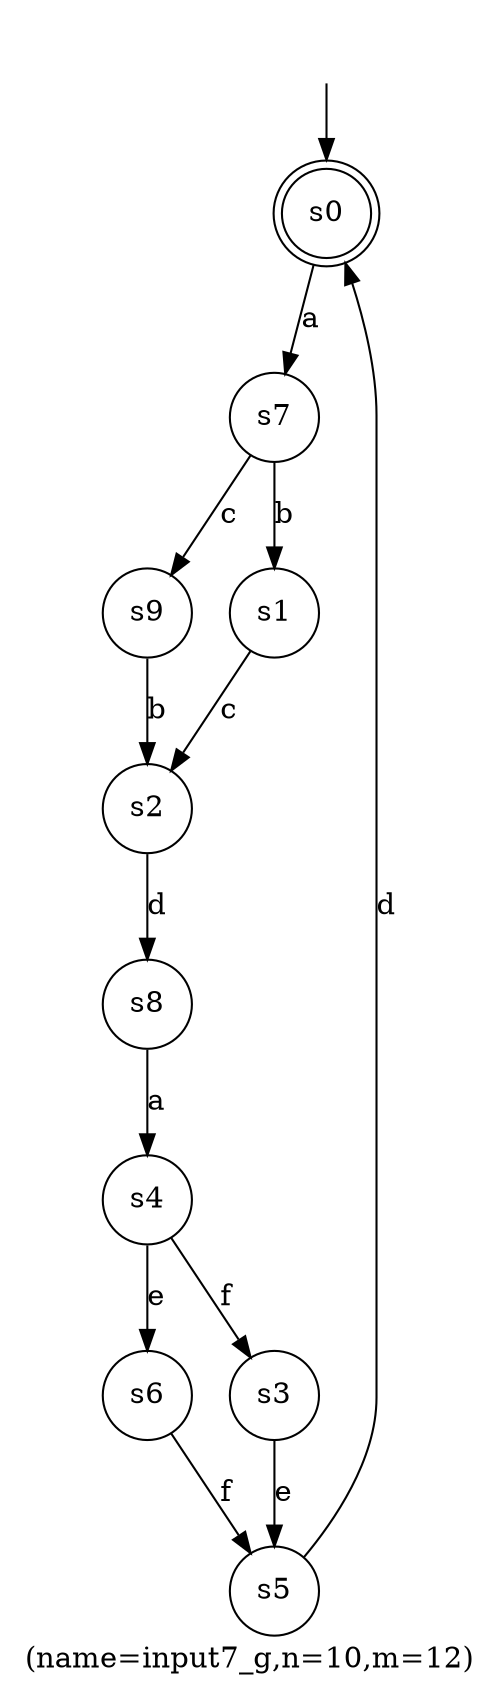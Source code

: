 digraph input7_g{
	label="(name=input7_g,n=10,m=12)";
	_nil [style = "invis"];
	node [shape = doublecircle]; s0;
	node [shape = circle];
	_nil -> s0;
	s7->s9[label="c"];
	s1->s2[label="c"];
	s5->s0[label="d"];
	s2->s8[label="d"];
	s9->s2[label="b"];
	s7->s1[label="b"];
	s6->s5[label="f"];
	s4->s3[label="f"];
	s3->s5[label="e"];
	s4->s6[label="e"];
	s0->s7[label="a"];
	s8->s4[label="a"];
}
